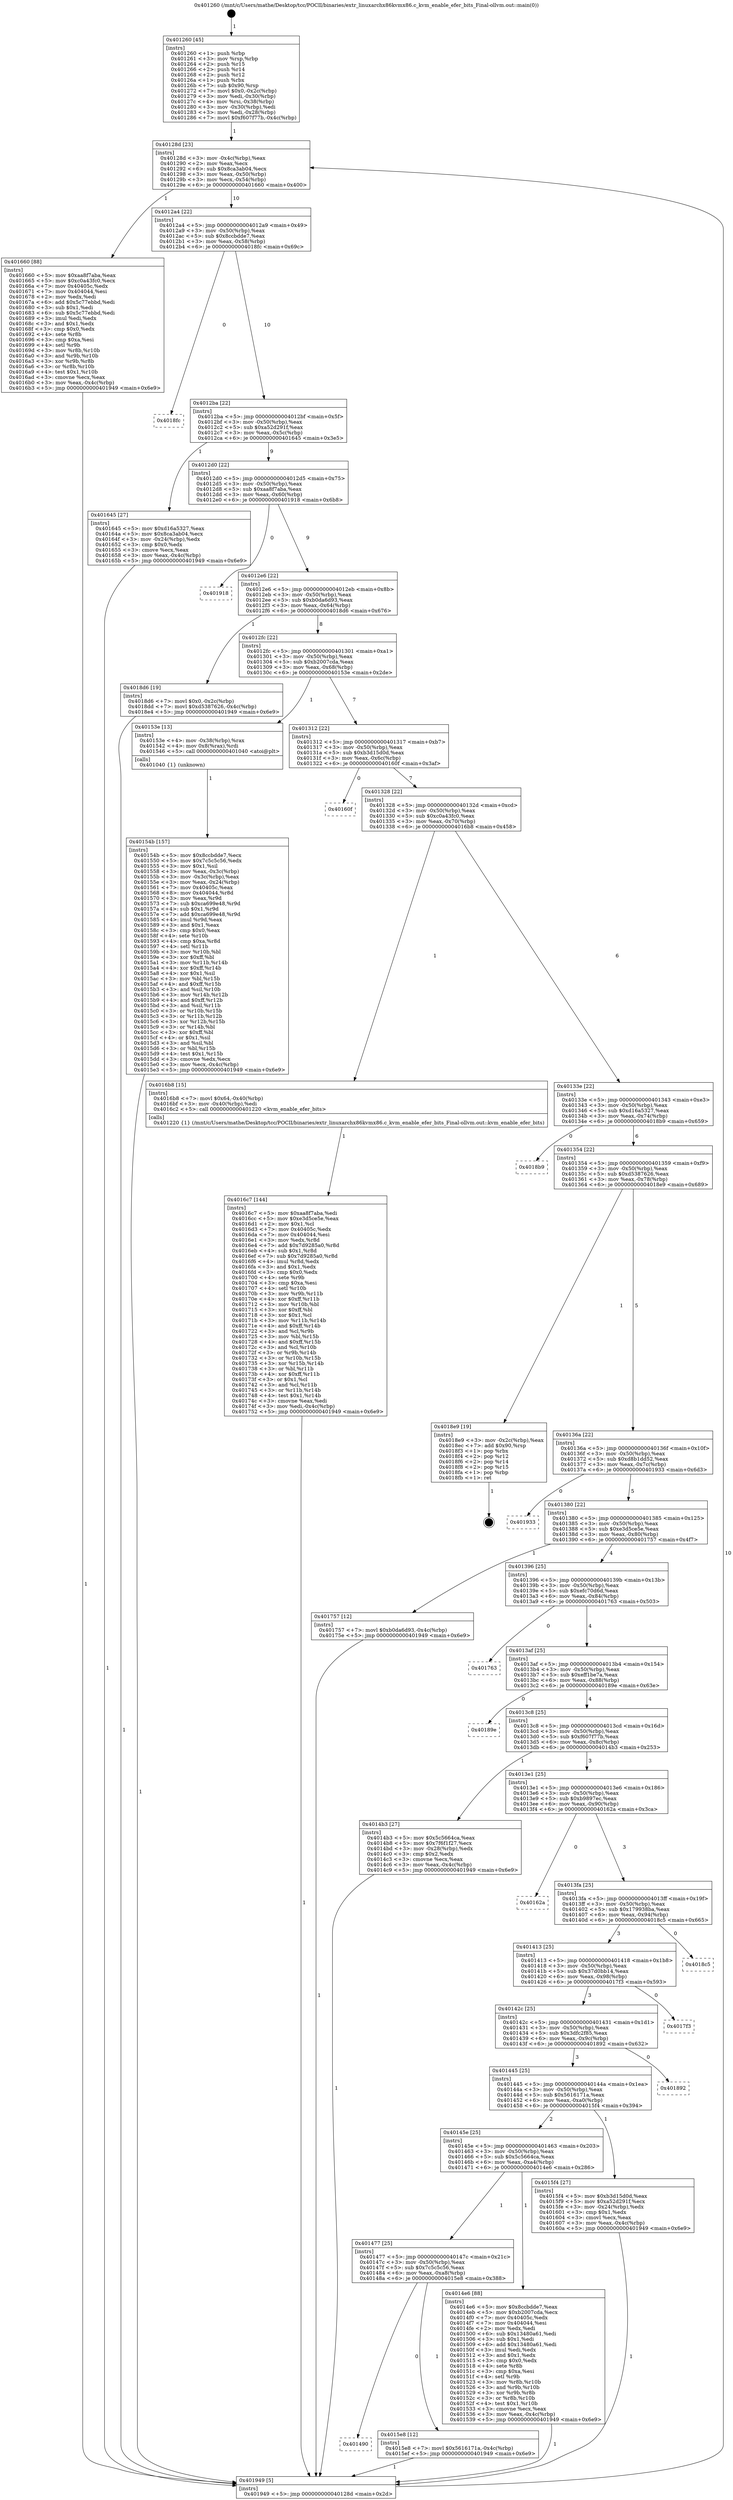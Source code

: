 digraph "0x401260" {
  label = "0x401260 (/mnt/c/Users/mathe/Desktop/tcc/POCII/binaries/extr_linuxarchx86kvmx86.c_kvm_enable_efer_bits_Final-ollvm.out::main(0))"
  labelloc = "t"
  node[shape=record]

  Entry [label="",width=0.3,height=0.3,shape=circle,fillcolor=black,style=filled]
  "0x40128d" [label="{
     0x40128d [23]\l
     | [instrs]\l
     &nbsp;&nbsp;0x40128d \<+3\>: mov -0x4c(%rbp),%eax\l
     &nbsp;&nbsp;0x401290 \<+2\>: mov %eax,%ecx\l
     &nbsp;&nbsp;0x401292 \<+6\>: sub $0x8ca3ab04,%ecx\l
     &nbsp;&nbsp;0x401298 \<+3\>: mov %eax,-0x50(%rbp)\l
     &nbsp;&nbsp;0x40129b \<+3\>: mov %ecx,-0x54(%rbp)\l
     &nbsp;&nbsp;0x40129e \<+6\>: je 0000000000401660 \<main+0x400\>\l
  }"]
  "0x401660" [label="{
     0x401660 [88]\l
     | [instrs]\l
     &nbsp;&nbsp;0x401660 \<+5\>: mov $0xaa8f7aba,%eax\l
     &nbsp;&nbsp;0x401665 \<+5\>: mov $0xc0a43fc0,%ecx\l
     &nbsp;&nbsp;0x40166a \<+7\>: mov 0x40405c,%edx\l
     &nbsp;&nbsp;0x401671 \<+7\>: mov 0x404044,%esi\l
     &nbsp;&nbsp;0x401678 \<+2\>: mov %edx,%edi\l
     &nbsp;&nbsp;0x40167a \<+6\>: add $0x5c77ebbd,%edi\l
     &nbsp;&nbsp;0x401680 \<+3\>: sub $0x1,%edi\l
     &nbsp;&nbsp;0x401683 \<+6\>: sub $0x5c77ebbd,%edi\l
     &nbsp;&nbsp;0x401689 \<+3\>: imul %edi,%edx\l
     &nbsp;&nbsp;0x40168c \<+3\>: and $0x1,%edx\l
     &nbsp;&nbsp;0x40168f \<+3\>: cmp $0x0,%edx\l
     &nbsp;&nbsp;0x401692 \<+4\>: sete %r8b\l
     &nbsp;&nbsp;0x401696 \<+3\>: cmp $0xa,%esi\l
     &nbsp;&nbsp;0x401699 \<+4\>: setl %r9b\l
     &nbsp;&nbsp;0x40169d \<+3\>: mov %r8b,%r10b\l
     &nbsp;&nbsp;0x4016a0 \<+3\>: and %r9b,%r10b\l
     &nbsp;&nbsp;0x4016a3 \<+3\>: xor %r9b,%r8b\l
     &nbsp;&nbsp;0x4016a6 \<+3\>: or %r8b,%r10b\l
     &nbsp;&nbsp;0x4016a9 \<+4\>: test $0x1,%r10b\l
     &nbsp;&nbsp;0x4016ad \<+3\>: cmovne %ecx,%eax\l
     &nbsp;&nbsp;0x4016b0 \<+3\>: mov %eax,-0x4c(%rbp)\l
     &nbsp;&nbsp;0x4016b3 \<+5\>: jmp 0000000000401949 \<main+0x6e9\>\l
  }"]
  "0x4012a4" [label="{
     0x4012a4 [22]\l
     | [instrs]\l
     &nbsp;&nbsp;0x4012a4 \<+5\>: jmp 00000000004012a9 \<main+0x49\>\l
     &nbsp;&nbsp;0x4012a9 \<+3\>: mov -0x50(%rbp),%eax\l
     &nbsp;&nbsp;0x4012ac \<+5\>: sub $0x8ccbdde7,%eax\l
     &nbsp;&nbsp;0x4012b1 \<+3\>: mov %eax,-0x58(%rbp)\l
     &nbsp;&nbsp;0x4012b4 \<+6\>: je 00000000004018fc \<main+0x69c\>\l
  }"]
  Exit [label="",width=0.3,height=0.3,shape=circle,fillcolor=black,style=filled,peripheries=2]
  "0x4018fc" [label="{
     0x4018fc\l
  }", style=dashed]
  "0x4012ba" [label="{
     0x4012ba [22]\l
     | [instrs]\l
     &nbsp;&nbsp;0x4012ba \<+5\>: jmp 00000000004012bf \<main+0x5f\>\l
     &nbsp;&nbsp;0x4012bf \<+3\>: mov -0x50(%rbp),%eax\l
     &nbsp;&nbsp;0x4012c2 \<+5\>: sub $0xa52d291f,%eax\l
     &nbsp;&nbsp;0x4012c7 \<+3\>: mov %eax,-0x5c(%rbp)\l
     &nbsp;&nbsp;0x4012ca \<+6\>: je 0000000000401645 \<main+0x3e5\>\l
  }"]
  "0x4016c7" [label="{
     0x4016c7 [144]\l
     | [instrs]\l
     &nbsp;&nbsp;0x4016c7 \<+5\>: mov $0xaa8f7aba,%edi\l
     &nbsp;&nbsp;0x4016cc \<+5\>: mov $0xe3d5ce5e,%eax\l
     &nbsp;&nbsp;0x4016d1 \<+2\>: mov $0x1,%cl\l
     &nbsp;&nbsp;0x4016d3 \<+7\>: mov 0x40405c,%edx\l
     &nbsp;&nbsp;0x4016da \<+7\>: mov 0x404044,%esi\l
     &nbsp;&nbsp;0x4016e1 \<+3\>: mov %edx,%r8d\l
     &nbsp;&nbsp;0x4016e4 \<+7\>: add $0x7d9285a0,%r8d\l
     &nbsp;&nbsp;0x4016eb \<+4\>: sub $0x1,%r8d\l
     &nbsp;&nbsp;0x4016ef \<+7\>: sub $0x7d9285a0,%r8d\l
     &nbsp;&nbsp;0x4016f6 \<+4\>: imul %r8d,%edx\l
     &nbsp;&nbsp;0x4016fa \<+3\>: and $0x1,%edx\l
     &nbsp;&nbsp;0x4016fd \<+3\>: cmp $0x0,%edx\l
     &nbsp;&nbsp;0x401700 \<+4\>: sete %r9b\l
     &nbsp;&nbsp;0x401704 \<+3\>: cmp $0xa,%esi\l
     &nbsp;&nbsp;0x401707 \<+4\>: setl %r10b\l
     &nbsp;&nbsp;0x40170b \<+3\>: mov %r9b,%r11b\l
     &nbsp;&nbsp;0x40170e \<+4\>: xor $0xff,%r11b\l
     &nbsp;&nbsp;0x401712 \<+3\>: mov %r10b,%bl\l
     &nbsp;&nbsp;0x401715 \<+3\>: xor $0xff,%bl\l
     &nbsp;&nbsp;0x401718 \<+3\>: xor $0x1,%cl\l
     &nbsp;&nbsp;0x40171b \<+3\>: mov %r11b,%r14b\l
     &nbsp;&nbsp;0x40171e \<+4\>: and $0xff,%r14b\l
     &nbsp;&nbsp;0x401722 \<+3\>: and %cl,%r9b\l
     &nbsp;&nbsp;0x401725 \<+3\>: mov %bl,%r15b\l
     &nbsp;&nbsp;0x401728 \<+4\>: and $0xff,%r15b\l
     &nbsp;&nbsp;0x40172c \<+3\>: and %cl,%r10b\l
     &nbsp;&nbsp;0x40172f \<+3\>: or %r9b,%r14b\l
     &nbsp;&nbsp;0x401732 \<+3\>: or %r10b,%r15b\l
     &nbsp;&nbsp;0x401735 \<+3\>: xor %r15b,%r14b\l
     &nbsp;&nbsp;0x401738 \<+3\>: or %bl,%r11b\l
     &nbsp;&nbsp;0x40173b \<+4\>: xor $0xff,%r11b\l
     &nbsp;&nbsp;0x40173f \<+3\>: or $0x1,%cl\l
     &nbsp;&nbsp;0x401742 \<+3\>: and %cl,%r11b\l
     &nbsp;&nbsp;0x401745 \<+3\>: or %r11b,%r14b\l
     &nbsp;&nbsp;0x401748 \<+4\>: test $0x1,%r14b\l
     &nbsp;&nbsp;0x40174c \<+3\>: cmovne %eax,%edi\l
     &nbsp;&nbsp;0x40174f \<+3\>: mov %edi,-0x4c(%rbp)\l
     &nbsp;&nbsp;0x401752 \<+5\>: jmp 0000000000401949 \<main+0x6e9\>\l
  }"]
  "0x401645" [label="{
     0x401645 [27]\l
     | [instrs]\l
     &nbsp;&nbsp;0x401645 \<+5\>: mov $0xd16a5327,%eax\l
     &nbsp;&nbsp;0x40164a \<+5\>: mov $0x8ca3ab04,%ecx\l
     &nbsp;&nbsp;0x40164f \<+3\>: mov -0x24(%rbp),%edx\l
     &nbsp;&nbsp;0x401652 \<+3\>: cmp $0x0,%edx\l
     &nbsp;&nbsp;0x401655 \<+3\>: cmove %ecx,%eax\l
     &nbsp;&nbsp;0x401658 \<+3\>: mov %eax,-0x4c(%rbp)\l
     &nbsp;&nbsp;0x40165b \<+5\>: jmp 0000000000401949 \<main+0x6e9\>\l
  }"]
  "0x4012d0" [label="{
     0x4012d0 [22]\l
     | [instrs]\l
     &nbsp;&nbsp;0x4012d0 \<+5\>: jmp 00000000004012d5 \<main+0x75\>\l
     &nbsp;&nbsp;0x4012d5 \<+3\>: mov -0x50(%rbp),%eax\l
     &nbsp;&nbsp;0x4012d8 \<+5\>: sub $0xaa8f7aba,%eax\l
     &nbsp;&nbsp;0x4012dd \<+3\>: mov %eax,-0x60(%rbp)\l
     &nbsp;&nbsp;0x4012e0 \<+6\>: je 0000000000401918 \<main+0x6b8\>\l
  }"]
  "0x401490" [label="{
     0x401490\l
  }", style=dashed]
  "0x401918" [label="{
     0x401918\l
  }", style=dashed]
  "0x4012e6" [label="{
     0x4012e6 [22]\l
     | [instrs]\l
     &nbsp;&nbsp;0x4012e6 \<+5\>: jmp 00000000004012eb \<main+0x8b\>\l
     &nbsp;&nbsp;0x4012eb \<+3\>: mov -0x50(%rbp),%eax\l
     &nbsp;&nbsp;0x4012ee \<+5\>: sub $0xb0da6d93,%eax\l
     &nbsp;&nbsp;0x4012f3 \<+3\>: mov %eax,-0x64(%rbp)\l
     &nbsp;&nbsp;0x4012f6 \<+6\>: je 00000000004018d6 \<main+0x676\>\l
  }"]
  "0x4015e8" [label="{
     0x4015e8 [12]\l
     | [instrs]\l
     &nbsp;&nbsp;0x4015e8 \<+7\>: movl $0x5616171a,-0x4c(%rbp)\l
     &nbsp;&nbsp;0x4015ef \<+5\>: jmp 0000000000401949 \<main+0x6e9\>\l
  }"]
  "0x4018d6" [label="{
     0x4018d6 [19]\l
     | [instrs]\l
     &nbsp;&nbsp;0x4018d6 \<+7\>: movl $0x0,-0x2c(%rbp)\l
     &nbsp;&nbsp;0x4018dd \<+7\>: movl $0xd5387626,-0x4c(%rbp)\l
     &nbsp;&nbsp;0x4018e4 \<+5\>: jmp 0000000000401949 \<main+0x6e9\>\l
  }"]
  "0x4012fc" [label="{
     0x4012fc [22]\l
     | [instrs]\l
     &nbsp;&nbsp;0x4012fc \<+5\>: jmp 0000000000401301 \<main+0xa1\>\l
     &nbsp;&nbsp;0x401301 \<+3\>: mov -0x50(%rbp),%eax\l
     &nbsp;&nbsp;0x401304 \<+5\>: sub $0xb2007cda,%eax\l
     &nbsp;&nbsp;0x401309 \<+3\>: mov %eax,-0x68(%rbp)\l
     &nbsp;&nbsp;0x40130c \<+6\>: je 000000000040153e \<main+0x2de\>\l
  }"]
  "0x40154b" [label="{
     0x40154b [157]\l
     | [instrs]\l
     &nbsp;&nbsp;0x40154b \<+5\>: mov $0x8ccbdde7,%ecx\l
     &nbsp;&nbsp;0x401550 \<+5\>: mov $0x7c5c5c56,%edx\l
     &nbsp;&nbsp;0x401555 \<+3\>: mov $0x1,%sil\l
     &nbsp;&nbsp;0x401558 \<+3\>: mov %eax,-0x3c(%rbp)\l
     &nbsp;&nbsp;0x40155b \<+3\>: mov -0x3c(%rbp),%eax\l
     &nbsp;&nbsp;0x40155e \<+3\>: mov %eax,-0x24(%rbp)\l
     &nbsp;&nbsp;0x401561 \<+7\>: mov 0x40405c,%eax\l
     &nbsp;&nbsp;0x401568 \<+8\>: mov 0x404044,%r8d\l
     &nbsp;&nbsp;0x401570 \<+3\>: mov %eax,%r9d\l
     &nbsp;&nbsp;0x401573 \<+7\>: sub $0xca699e48,%r9d\l
     &nbsp;&nbsp;0x40157a \<+4\>: sub $0x1,%r9d\l
     &nbsp;&nbsp;0x40157e \<+7\>: add $0xca699e48,%r9d\l
     &nbsp;&nbsp;0x401585 \<+4\>: imul %r9d,%eax\l
     &nbsp;&nbsp;0x401589 \<+3\>: and $0x1,%eax\l
     &nbsp;&nbsp;0x40158c \<+3\>: cmp $0x0,%eax\l
     &nbsp;&nbsp;0x40158f \<+4\>: sete %r10b\l
     &nbsp;&nbsp;0x401593 \<+4\>: cmp $0xa,%r8d\l
     &nbsp;&nbsp;0x401597 \<+4\>: setl %r11b\l
     &nbsp;&nbsp;0x40159b \<+3\>: mov %r10b,%bl\l
     &nbsp;&nbsp;0x40159e \<+3\>: xor $0xff,%bl\l
     &nbsp;&nbsp;0x4015a1 \<+3\>: mov %r11b,%r14b\l
     &nbsp;&nbsp;0x4015a4 \<+4\>: xor $0xff,%r14b\l
     &nbsp;&nbsp;0x4015a8 \<+4\>: xor $0x1,%sil\l
     &nbsp;&nbsp;0x4015ac \<+3\>: mov %bl,%r15b\l
     &nbsp;&nbsp;0x4015af \<+4\>: and $0xff,%r15b\l
     &nbsp;&nbsp;0x4015b3 \<+3\>: and %sil,%r10b\l
     &nbsp;&nbsp;0x4015b6 \<+3\>: mov %r14b,%r12b\l
     &nbsp;&nbsp;0x4015b9 \<+4\>: and $0xff,%r12b\l
     &nbsp;&nbsp;0x4015bd \<+3\>: and %sil,%r11b\l
     &nbsp;&nbsp;0x4015c0 \<+3\>: or %r10b,%r15b\l
     &nbsp;&nbsp;0x4015c3 \<+3\>: or %r11b,%r12b\l
     &nbsp;&nbsp;0x4015c6 \<+3\>: xor %r12b,%r15b\l
     &nbsp;&nbsp;0x4015c9 \<+3\>: or %r14b,%bl\l
     &nbsp;&nbsp;0x4015cc \<+3\>: xor $0xff,%bl\l
     &nbsp;&nbsp;0x4015cf \<+4\>: or $0x1,%sil\l
     &nbsp;&nbsp;0x4015d3 \<+3\>: and %sil,%bl\l
     &nbsp;&nbsp;0x4015d6 \<+3\>: or %bl,%r15b\l
     &nbsp;&nbsp;0x4015d9 \<+4\>: test $0x1,%r15b\l
     &nbsp;&nbsp;0x4015dd \<+3\>: cmovne %edx,%ecx\l
     &nbsp;&nbsp;0x4015e0 \<+3\>: mov %ecx,-0x4c(%rbp)\l
     &nbsp;&nbsp;0x4015e3 \<+5\>: jmp 0000000000401949 \<main+0x6e9\>\l
  }"]
  "0x40153e" [label="{
     0x40153e [13]\l
     | [instrs]\l
     &nbsp;&nbsp;0x40153e \<+4\>: mov -0x38(%rbp),%rax\l
     &nbsp;&nbsp;0x401542 \<+4\>: mov 0x8(%rax),%rdi\l
     &nbsp;&nbsp;0x401546 \<+5\>: call 0000000000401040 \<atoi@plt\>\l
     | [calls]\l
     &nbsp;&nbsp;0x401040 \{1\} (unknown)\l
  }"]
  "0x401312" [label="{
     0x401312 [22]\l
     | [instrs]\l
     &nbsp;&nbsp;0x401312 \<+5\>: jmp 0000000000401317 \<main+0xb7\>\l
     &nbsp;&nbsp;0x401317 \<+3\>: mov -0x50(%rbp),%eax\l
     &nbsp;&nbsp;0x40131a \<+5\>: sub $0xb3d15d0d,%eax\l
     &nbsp;&nbsp;0x40131f \<+3\>: mov %eax,-0x6c(%rbp)\l
     &nbsp;&nbsp;0x401322 \<+6\>: je 000000000040160f \<main+0x3af\>\l
  }"]
  "0x401477" [label="{
     0x401477 [25]\l
     | [instrs]\l
     &nbsp;&nbsp;0x401477 \<+5\>: jmp 000000000040147c \<main+0x21c\>\l
     &nbsp;&nbsp;0x40147c \<+3\>: mov -0x50(%rbp),%eax\l
     &nbsp;&nbsp;0x40147f \<+5\>: sub $0x7c5c5c56,%eax\l
     &nbsp;&nbsp;0x401484 \<+6\>: mov %eax,-0xa8(%rbp)\l
     &nbsp;&nbsp;0x40148a \<+6\>: je 00000000004015e8 \<main+0x388\>\l
  }"]
  "0x40160f" [label="{
     0x40160f\l
  }", style=dashed]
  "0x401328" [label="{
     0x401328 [22]\l
     | [instrs]\l
     &nbsp;&nbsp;0x401328 \<+5\>: jmp 000000000040132d \<main+0xcd\>\l
     &nbsp;&nbsp;0x40132d \<+3\>: mov -0x50(%rbp),%eax\l
     &nbsp;&nbsp;0x401330 \<+5\>: sub $0xc0a43fc0,%eax\l
     &nbsp;&nbsp;0x401335 \<+3\>: mov %eax,-0x70(%rbp)\l
     &nbsp;&nbsp;0x401338 \<+6\>: je 00000000004016b8 \<main+0x458\>\l
  }"]
  "0x4014e6" [label="{
     0x4014e6 [88]\l
     | [instrs]\l
     &nbsp;&nbsp;0x4014e6 \<+5\>: mov $0x8ccbdde7,%eax\l
     &nbsp;&nbsp;0x4014eb \<+5\>: mov $0xb2007cda,%ecx\l
     &nbsp;&nbsp;0x4014f0 \<+7\>: mov 0x40405c,%edx\l
     &nbsp;&nbsp;0x4014f7 \<+7\>: mov 0x404044,%esi\l
     &nbsp;&nbsp;0x4014fe \<+2\>: mov %edx,%edi\l
     &nbsp;&nbsp;0x401500 \<+6\>: sub $0x13480a61,%edi\l
     &nbsp;&nbsp;0x401506 \<+3\>: sub $0x1,%edi\l
     &nbsp;&nbsp;0x401509 \<+6\>: add $0x13480a61,%edi\l
     &nbsp;&nbsp;0x40150f \<+3\>: imul %edi,%edx\l
     &nbsp;&nbsp;0x401512 \<+3\>: and $0x1,%edx\l
     &nbsp;&nbsp;0x401515 \<+3\>: cmp $0x0,%edx\l
     &nbsp;&nbsp;0x401518 \<+4\>: sete %r8b\l
     &nbsp;&nbsp;0x40151c \<+3\>: cmp $0xa,%esi\l
     &nbsp;&nbsp;0x40151f \<+4\>: setl %r9b\l
     &nbsp;&nbsp;0x401523 \<+3\>: mov %r8b,%r10b\l
     &nbsp;&nbsp;0x401526 \<+3\>: and %r9b,%r10b\l
     &nbsp;&nbsp;0x401529 \<+3\>: xor %r9b,%r8b\l
     &nbsp;&nbsp;0x40152c \<+3\>: or %r8b,%r10b\l
     &nbsp;&nbsp;0x40152f \<+4\>: test $0x1,%r10b\l
     &nbsp;&nbsp;0x401533 \<+3\>: cmovne %ecx,%eax\l
     &nbsp;&nbsp;0x401536 \<+3\>: mov %eax,-0x4c(%rbp)\l
     &nbsp;&nbsp;0x401539 \<+5\>: jmp 0000000000401949 \<main+0x6e9\>\l
  }"]
  "0x4016b8" [label="{
     0x4016b8 [15]\l
     | [instrs]\l
     &nbsp;&nbsp;0x4016b8 \<+7\>: movl $0x64,-0x40(%rbp)\l
     &nbsp;&nbsp;0x4016bf \<+3\>: mov -0x40(%rbp),%edi\l
     &nbsp;&nbsp;0x4016c2 \<+5\>: call 0000000000401220 \<kvm_enable_efer_bits\>\l
     | [calls]\l
     &nbsp;&nbsp;0x401220 \{1\} (/mnt/c/Users/mathe/Desktop/tcc/POCII/binaries/extr_linuxarchx86kvmx86.c_kvm_enable_efer_bits_Final-ollvm.out::kvm_enable_efer_bits)\l
  }"]
  "0x40133e" [label="{
     0x40133e [22]\l
     | [instrs]\l
     &nbsp;&nbsp;0x40133e \<+5\>: jmp 0000000000401343 \<main+0xe3\>\l
     &nbsp;&nbsp;0x401343 \<+3\>: mov -0x50(%rbp),%eax\l
     &nbsp;&nbsp;0x401346 \<+5\>: sub $0xd16a5327,%eax\l
     &nbsp;&nbsp;0x40134b \<+3\>: mov %eax,-0x74(%rbp)\l
     &nbsp;&nbsp;0x40134e \<+6\>: je 00000000004018b9 \<main+0x659\>\l
  }"]
  "0x40145e" [label="{
     0x40145e [25]\l
     | [instrs]\l
     &nbsp;&nbsp;0x40145e \<+5\>: jmp 0000000000401463 \<main+0x203\>\l
     &nbsp;&nbsp;0x401463 \<+3\>: mov -0x50(%rbp),%eax\l
     &nbsp;&nbsp;0x401466 \<+5\>: sub $0x5c5664ca,%eax\l
     &nbsp;&nbsp;0x40146b \<+6\>: mov %eax,-0xa4(%rbp)\l
     &nbsp;&nbsp;0x401471 \<+6\>: je 00000000004014e6 \<main+0x286\>\l
  }"]
  "0x4018b9" [label="{
     0x4018b9\l
  }", style=dashed]
  "0x401354" [label="{
     0x401354 [22]\l
     | [instrs]\l
     &nbsp;&nbsp;0x401354 \<+5\>: jmp 0000000000401359 \<main+0xf9\>\l
     &nbsp;&nbsp;0x401359 \<+3\>: mov -0x50(%rbp),%eax\l
     &nbsp;&nbsp;0x40135c \<+5\>: sub $0xd5387626,%eax\l
     &nbsp;&nbsp;0x401361 \<+3\>: mov %eax,-0x78(%rbp)\l
     &nbsp;&nbsp;0x401364 \<+6\>: je 00000000004018e9 \<main+0x689\>\l
  }"]
  "0x4015f4" [label="{
     0x4015f4 [27]\l
     | [instrs]\l
     &nbsp;&nbsp;0x4015f4 \<+5\>: mov $0xb3d15d0d,%eax\l
     &nbsp;&nbsp;0x4015f9 \<+5\>: mov $0xa52d291f,%ecx\l
     &nbsp;&nbsp;0x4015fe \<+3\>: mov -0x24(%rbp),%edx\l
     &nbsp;&nbsp;0x401601 \<+3\>: cmp $0x1,%edx\l
     &nbsp;&nbsp;0x401604 \<+3\>: cmovl %ecx,%eax\l
     &nbsp;&nbsp;0x401607 \<+3\>: mov %eax,-0x4c(%rbp)\l
     &nbsp;&nbsp;0x40160a \<+5\>: jmp 0000000000401949 \<main+0x6e9\>\l
  }"]
  "0x4018e9" [label="{
     0x4018e9 [19]\l
     | [instrs]\l
     &nbsp;&nbsp;0x4018e9 \<+3\>: mov -0x2c(%rbp),%eax\l
     &nbsp;&nbsp;0x4018ec \<+7\>: add $0x90,%rsp\l
     &nbsp;&nbsp;0x4018f3 \<+1\>: pop %rbx\l
     &nbsp;&nbsp;0x4018f4 \<+2\>: pop %r12\l
     &nbsp;&nbsp;0x4018f6 \<+2\>: pop %r14\l
     &nbsp;&nbsp;0x4018f8 \<+2\>: pop %r15\l
     &nbsp;&nbsp;0x4018fa \<+1\>: pop %rbp\l
     &nbsp;&nbsp;0x4018fb \<+1\>: ret\l
  }"]
  "0x40136a" [label="{
     0x40136a [22]\l
     | [instrs]\l
     &nbsp;&nbsp;0x40136a \<+5\>: jmp 000000000040136f \<main+0x10f\>\l
     &nbsp;&nbsp;0x40136f \<+3\>: mov -0x50(%rbp),%eax\l
     &nbsp;&nbsp;0x401372 \<+5\>: sub $0xd8b1dd52,%eax\l
     &nbsp;&nbsp;0x401377 \<+3\>: mov %eax,-0x7c(%rbp)\l
     &nbsp;&nbsp;0x40137a \<+6\>: je 0000000000401933 \<main+0x6d3\>\l
  }"]
  "0x401445" [label="{
     0x401445 [25]\l
     | [instrs]\l
     &nbsp;&nbsp;0x401445 \<+5\>: jmp 000000000040144a \<main+0x1ea\>\l
     &nbsp;&nbsp;0x40144a \<+3\>: mov -0x50(%rbp),%eax\l
     &nbsp;&nbsp;0x40144d \<+5\>: sub $0x5616171a,%eax\l
     &nbsp;&nbsp;0x401452 \<+6\>: mov %eax,-0xa0(%rbp)\l
     &nbsp;&nbsp;0x401458 \<+6\>: je 00000000004015f4 \<main+0x394\>\l
  }"]
  "0x401933" [label="{
     0x401933\l
  }", style=dashed]
  "0x401380" [label="{
     0x401380 [22]\l
     | [instrs]\l
     &nbsp;&nbsp;0x401380 \<+5\>: jmp 0000000000401385 \<main+0x125\>\l
     &nbsp;&nbsp;0x401385 \<+3\>: mov -0x50(%rbp),%eax\l
     &nbsp;&nbsp;0x401388 \<+5\>: sub $0xe3d5ce5e,%eax\l
     &nbsp;&nbsp;0x40138d \<+3\>: mov %eax,-0x80(%rbp)\l
     &nbsp;&nbsp;0x401390 \<+6\>: je 0000000000401757 \<main+0x4f7\>\l
  }"]
  "0x401892" [label="{
     0x401892\l
  }", style=dashed]
  "0x401757" [label="{
     0x401757 [12]\l
     | [instrs]\l
     &nbsp;&nbsp;0x401757 \<+7\>: movl $0xb0da6d93,-0x4c(%rbp)\l
     &nbsp;&nbsp;0x40175e \<+5\>: jmp 0000000000401949 \<main+0x6e9\>\l
  }"]
  "0x401396" [label="{
     0x401396 [25]\l
     | [instrs]\l
     &nbsp;&nbsp;0x401396 \<+5\>: jmp 000000000040139b \<main+0x13b\>\l
     &nbsp;&nbsp;0x40139b \<+3\>: mov -0x50(%rbp),%eax\l
     &nbsp;&nbsp;0x40139e \<+5\>: sub $0xefc70d6d,%eax\l
     &nbsp;&nbsp;0x4013a3 \<+6\>: mov %eax,-0x84(%rbp)\l
     &nbsp;&nbsp;0x4013a9 \<+6\>: je 0000000000401763 \<main+0x503\>\l
  }"]
  "0x40142c" [label="{
     0x40142c [25]\l
     | [instrs]\l
     &nbsp;&nbsp;0x40142c \<+5\>: jmp 0000000000401431 \<main+0x1d1\>\l
     &nbsp;&nbsp;0x401431 \<+3\>: mov -0x50(%rbp),%eax\l
     &nbsp;&nbsp;0x401434 \<+5\>: sub $0x3dfc2f85,%eax\l
     &nbsp;&nbsp;0x401439 \<+6\>: mov %eax,-0x9c(%rbp)\l
     &nbsp;&nbsp;0x40143f \<+6\>: je 0000000000401892 \<main+0x632\>\l
  }"]
  "0x401763" [label="{
     0x401763\l
  }", style=dashed]
  "0x4013af" [label="{
     0x4013af [25]\l
     | [instrs]\l
     &nbsp;&nbsp;0x4013af \<+5\>: jmp 00000000004013b4 \<main+0x154\>\l
     &nbsp;&nbsp;0x4013b4 \<+3\>: mov -0x50(%rbp),%eax\l
     &nbsp;&nbsp;0x4013b7 \<+5\>: sub $0xeff1be7a,%eax\l
     &nbsp;&nbsp;0x4013bc \<+6\>: mov %eax,-0x88(%rbp)\l
     &nbsp;&nbsp;0x4013c2 \<+6\>: je 000000000040189e \<main+0x63e\>\l
  }"]
  "0x4017f3" [label="{
     0x4017f3\l
  }", style=dashed]
  "0x40189e" [label="{
     0x40189e\l
  }", style=dashed]
  "0x4013c8" [label="{
     0x4013c8 [25]\l
     | [instrs]\l
     &nbsp;&nbsp;0x4013c8 \<+5\>: jmp 00000000004013cd \<main+0x16d\>\l
     &nbsp;&nbsp;0x4013cd \<+3\>: mov -0x50(%rbp),%eax\l
     &nbsp;&nbsp;0x4013d0 \<+5\>: sub $0xf607f77b,%eax\l
     &nbsp;&nbsp;0x4013d5 \<+6\>: mov %eax,-0x8c(%rbp)\l
     &nbsp;&nbsp;0x4013db \<+6\>: je 00000000004014b3 \<main+0x253\>\l
  }"]
  "0x401413" [label="{
     0x401413 [25]\l
     | [instrs]\l
     &nbsp;&nbsp;0x401413 \<+5\>: jmp 0000000000401418 \<main+0x1b8\>\l
     &nbsp;&nbsp;0x401418 \<+3\>: mov -0x50(%rbp),%eax\l
     &nbsp;&nbsp;0x40141b \<+5\>: sub $0x37d0bb14,%eax\l
     &nbsp;&nbsp;0x401420 \<+6\>: mov %eax,-0x98(%rbp)\l
     &nbsp;&nbsp;0x401426 \<+6\>: je 00000000004017f3 \<main+0x593\>\l
  }"]
  "0x4014b3" [label="{
     0x4014b3 [27]\l
     | [instrs]\l
     &nbsp;&nbsp;0x4014b3 \<+5\>: mov $0x5c5664ca,%eax\l
     &nbsp;&nbsp;0x4014b8 \<+5\>: mov $0x7f6f1f27,%ecx\l
     &nbsp;&nbsp;0x4014bd \<+3\>: mov -0x28(%rbp),%edx\l
     &nbsp;&nbsp;0x4014c0 \<+3\>: cmp $0x2,%edx\l
     &nbsp;&nbsp;0x4014c3 \<+3\>: cmovne %ecx,%eax\l
     &nbsp;&nbsp;0x4014c6 \<+3\>: mov %eax,-0x4c(%rbp)\l
     &nbsp;&nbsp;0x4014c9 \<+5\>: jmp 0000000000401949 \<main+0x6e9\>\l
  }"]
  "0x4013e1" [label="{
     0x4013e1 [25]\l
     | [instrs]\l
     &nbsp;&nbsp;0x4013e1 \<+5\>: jmp 00000000004013e6 \<main+0x186\>\l
     &nbsp;&nbsp;0x4013e6 \<+3\>: mov -0x50(%rbp),%eax\l
     &nbsp;&nbsp;0x4013e9 \<+5\>: sub $0xb9897ec,%eax\l
     &nbsp;&nbsp;0x4013ee \<+6\>: mov %eax,-0x90(%rbp)\l
     &nbsp;&nbsp;0x4013f4 \<+6\>: je 000000000040162a \<main+0x3ca\>\l
  }"]
  "0x401949" [label="{
     0x401949 [5]\l
     | [instrs]\l
     &nbsp;&nbsp;0x401949 \<+5\>: jmp 000000000040128d \<main+0x2d\>\l
  }"]
  "0x401260" [label="{
     0x401260 [45]\l
     | [instrs]\l
     &nbsp;&nbsp;0x401260 \<+1\>: push %rbp\l
     &nbsp;&nbsp;0x401261 \<+3\>: mov %rsp,%rbp\l
     &nbsp;&nbsp;0x401264 \<+2\>: push %r15\l
     &nbsp;&nbsp;0x401266 \<+2\>: push %r14\l
     &nbsp;&nbsp;0x401268 \<+2\>: push %r12\l
     &nbsp;&nbsp;0x40126a \<+1\>: push %rbx\l
     &nbsp;&nbsp;0x40126b \<+7\>: sub $0x90,%rsp\l
     &nbsp;&nbsp;0x401272 \<+7\>: movl $0x0,-0x2c(%rbp)\l
     &nbsp;&nbsp;0x401279 \<+3\>: mov %edi,-0x30(%rbp)\l
     &nbsp;&nbsp;0x40127c \<+4\>: mov %rsi,-0x38(%rbp)\l
     &nbsp;&nbsp;0x401280 \<+3\>: mov -0x30(%rbp),%edi\l
     &nbsp;&nbsp;0x401283 \<+3\>: mov %edi,-0x28(%rbp)\l
     &nbsp;&nbsp;0x401286 \<+7\>: movl $0xf607f77b,-0x4c(%rbp)\l
  }"]
  "0x4018c5" [label="{
     0x4018c5\l
  }", style=dashed]
  "0x40162a" [label="{
     0x40162a\l
  }", style=dashed]
  "0x4013fa" [label="{
     0x4013fa [25]\l
     | [instrs]\l
     &nbsp;&nbsp;0x4013fa \<+5\>: jmp 00000000004013ff \<main+0x19f\>\l
     &nbsp;&nbsp;0x4013ff \<+3\>: mov -0x50(%rbp),%eax\l
     &nbsp;&nbsp;0x401402 \<+5\>: sub $0x179938ba,%eax\l
     &nbsp;&nbsp;0x401407 \<+6\>: mov %eax,-0x94(%rbp)\l
     &nbsp;&nbsp;0x40140d \<+6\>: je 00000000004018c5 \<main+0x665\>\l
  }"]
  Entry -> "0x401260" [label=" 1"]
  "0x40128d" -> "0x401660" [label=" 1"]
  "0x40128d" -> "0x4012a4" [label=" 10"]
  "0x4018e9" -> Exit [label=" 1"]
  "0x4012a4" -> "0x4018fc" [label=" 0"]
  "0x4012a4" -> "0x4012ba" [label=" 10"]
  "0x4018d6" -> "0x401949" [label=" 1"]
  "0x4012ba" -> "0x401645" [label=" 1"]
  "0x4012ba" -> "0x4012d0" [label=" 9"]
  "0x401757" -> "0x401949" [label=" 1"]
  "0x4012d0" -> "0x401918" [label=" 0"]
  "0x4012d0" -> "0x4012e6" [label=" 9"]
  "0x4016c7" -> "0x401949" [label=" 1"]
  "0x4012e6" -> "0x4018d6" [label=" 1"]
  "0x4012e6" -> "0x4012fc" [label=" 8"]
  "0x4016b8" -> "0x4016c7" [label=" 1"]
  "0x4012fc" -> "0x40153e" [label=" 1"]
  "0x4012fc" -> "0x401312" [label=" 7"]
  "0x401645" -> "0x401949" [label=" 1"]
  "0x401312" -> "0x40160f" [label=" 0"]
  "0x401312" -> "0x401328" [label=" 7"]
  "0x4015f4" -> "0x401949" [label=" 1"]
  "0x401328" -> "0x4016b8" [label=" 1"]
  "0x401328" -> "0x40133e" [label=" 6"]
  "0x4015e8" -> "0x401949" [label=" 1"]
  "0x40133e" -> "0x4018b9" [label=" 0"]
  "0x40133e" -> "0x401354" [label=" 6"]
  "0x401477" -> "0x4015e8" [label=" 1"]
  "0x401354" -> "0x4018e9" [label=" 1"]
  "0x401354" -> "0x40136a" [label=" 5"]
  "0x401660" -> "0x401949" [label=" 1"]
  "0x40136a" -> "0x401933" [label=" 0"]
  "0x40136a" -> "0x401380" [label=" 5"]
  "0x40153e" -> "0x40154b" [label=" 1"]
  "0x401380" -> "0x401757" [label=" 1"]
  "0x401380" -> "0x401396" [label=" 4"]
  "0x4014e6" -> "0x401949" [label=" 1"]
  "0x401396" -> "0x401763" [label=" 0"]
  "0x401396" -> "0x4013af" [label=" 4"]
  "0x40145e" -> "0x4014e6" [label=" 1"]
  "0x4013af" -> "0x40189e" [label=" 0"]
  "0x4013af" -> "0x4013c8" [label=" 4"]
  "0x401477" -> "0x401490" [label=" 0"]
  "0x4013c8" -> "0x4014b3" [label=" 1"]
  "0x4013c8" -> "0x4013e1" [label=" 3"]
  "0x4014b3" -> "0x401949" [label=" 1"]
  "0x401260" -> "0x40128d" [label=" 1"]
  "0x401949" -> "0x40128d" [label=" 10"]
  "0x401445" -> "0x4015f4" [label=" 1"]
  "0x4013e1" -> "0x40162a" [label=" 0"]
  "0x4013e1" -> "0x4013fa" [label=" 3"]
  "0x40154b" -> "0x401949" [label=" 1"]
  "0x4013fa" -> "0x4018c5" [label=" 0"]
  "0x4013fa" -> "0x401413" [label=" 3"]
  "0x401445" -> "0x40145e" [label=" 2"]
  "0x401413" -> "0x4017f3" [label=" 0"]
  "0x401413" -> "0x40142c" [label=" 3"]
  "0x40145e" -> "0x401477" [label=" 1"]
  "0x40142c" -> "0x401892" [label=" 0"]
  "0x40142c" -> "0x401445" [label=" 3"]
}
